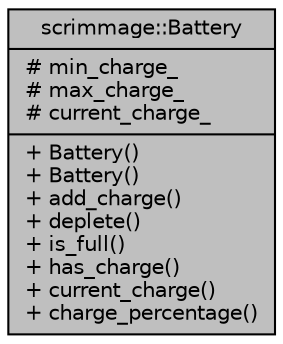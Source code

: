 digraph "scrimmage::Battery"
{
 // LATEX_PDF_SIZE
  edge [fontname="Helvetica",fontsize="10",labelfontname="Helvetica",labelfontsize="10"];
  node [fontname="Helvetica",fontsize="10",shape=record];
  Node1 [label="{scrimmage::Battery\n|# min_charge_\l# max_charge_\l# current_charge_\l|+ Battery()\l+ Battery()\l+ add_charge()\l+ deplete()\l+ is_full()\l+ has_charge()\l+ current_charge()\l+ charge_percentage()\l}",height=0.2,width=0.4,color="black", fillcolor="grey75", style="filled", fontcolor="black",tooltip=" "];
}
